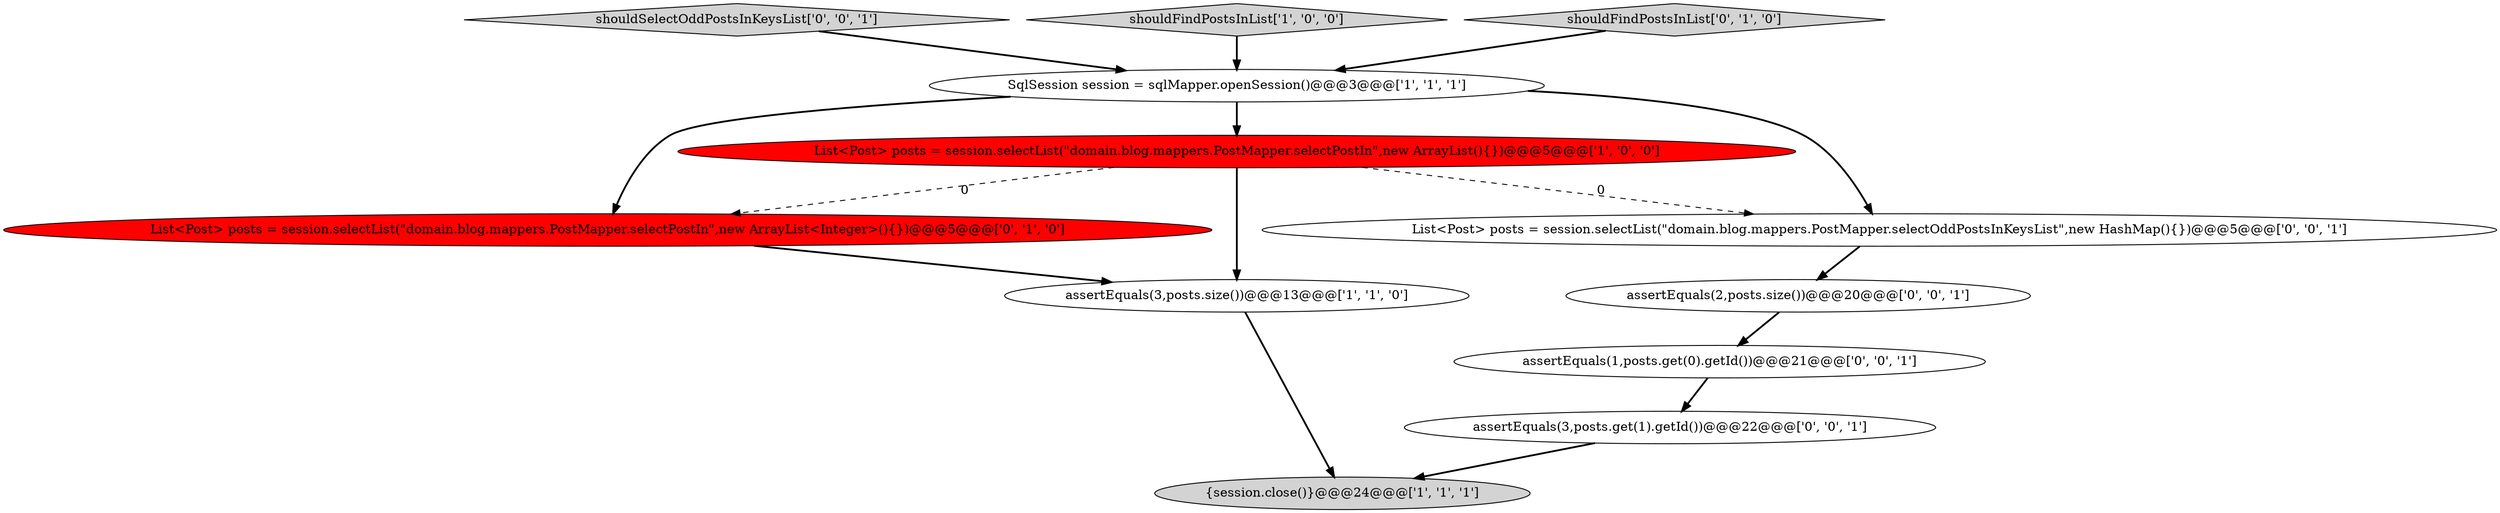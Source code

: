 digraph {
11 [style = filled, label = "shouldSelectOddPostsInKeysList['0', '0', '1']", fillcolor = lightgray, shape = diamond image = "AAA0AAABBB3BBB"];
7 [style = filled, label = "assertEquals(1,posts.get(0).getId())@@@21@@@['0', '0', '1']", fillcolor = white, shape = ellipse image = "AAA0AAABBB3BBB"];
3 [style = filled, label = "{session.close()}@@@24@@@['1', '1', '1']", fillcolor = lightgray, shape = ellipse image = "AAA0AAABBB1BBB"];
4 [style = filled, label = "List<Post> posts = session.selectList(\"domain.blog.mappers.PostMapper.selectPostIn\",new ArrayList(){})@@@5@@@['1', '0', '0']", fillcolor = red, shape = ellipse image = "AAA1AAABBB1BBB"];
2 [style = filled, label = "shouldFindPostsInList['1', '0', '0']", fillcolor = lightgray, shape = diamond image = "AAA0AAABBB1BBB"];
10 [style = filled, label = "assertEquals(2,posts.size())@@@20@@@['0', '0', '1']", fillcolor = white, shape = ellipse image = "AAA0AAABBB3BBB"];
9 [style = filled, label = "assertEquals(3,posts.get(1).getId())@@@22@@@['0', '0', '1']", fillcolor = white, shape = ellipse image = "AAA0AAABBB3BBB"];
0 [style = filled, label = "SqlSession session = sqlMapper.openSession()@@@3@@@['1', '1', '1']", fillcolor = white, shape = ellipse image = "AAA0AAABBB1BBB"];
8 [style = filled, label = "List<Post> posts = session.selectList(\"domain.blog.mappers.PostMapper.selectOddPostsInKeysList\",new HashMap(){})@@@5@@@['0', '0', '1']", fillcolor = white, shape = ellipse image = "AAA0AAABBB3BBB"];
1 [style = filled, label = "assertEquals(3,posts.size())@@@13@@@['1', '1', '0']", fillcolor = white, shape = ellipse image = "AAA0AAABBB1BBB"];
6 [style = filled, label = "shouldFindPostsInList['0', '1', '0']", fillcolor = lightgray, shape = diamond image = "AAA0AAABBB2BBB"];
5 [style = filled, label = "List<Post> posts = session.selectList(\"domain.blog.mappers.PostMapper.selectPostIn\",new ArrayList<Integer>(){})@@@5@@@['0', '1', '0']", fillcolor = red, shape = ellipse image = "AAA1AAABBB2BBB"];
1->3 [style = bold, label=""];
7->9 [style = bold, label=""];
9->3 [style = bold, label=""];
4->5 [style = dashed, label="0"];
5->1 [style = bold, label=""];
8->10 [style = bold, label=""];
4->1 [style = bold, label=""];
2->0 [style = bold, label=""];
6->0 [style = bold, label=""];
11->0 [style = bold, label=""];
4->8 [style = dashed, label="0"];
0->4 [style = bold, label=""];
10->7 [style = bold, label=""];
0->5 [style = bold, label=""];
0->8 [style = bold, label=""];
}
